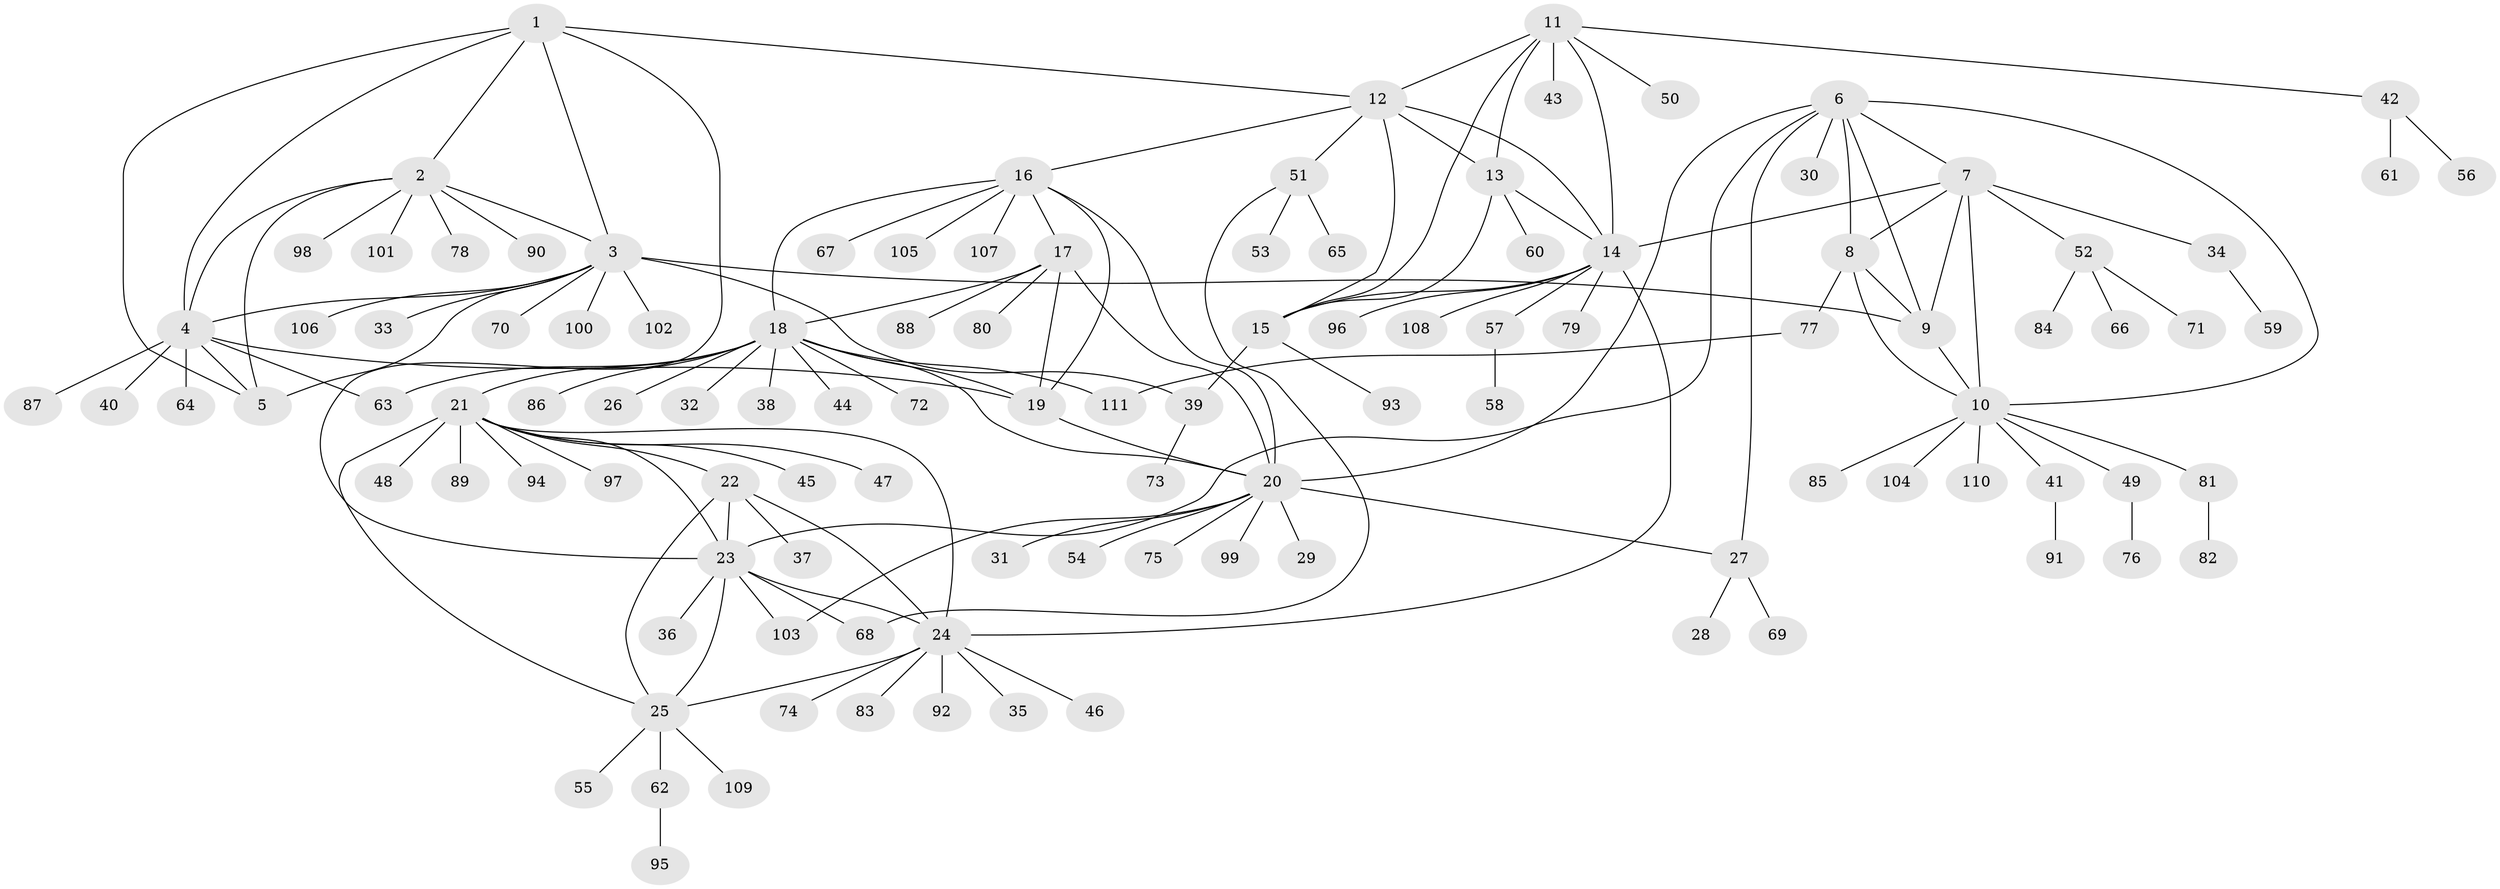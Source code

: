 // Generated by graph-tools (version 1.1) at 2025/11/02/27/25 16:11:37]
// undirected, 111 vertices, 152 edges
graph export_dot {
graph [start="1"]
  node [color=gray90,style=filled];
  1;
  2;
  3;
  4;
  5;
  6;
  7;
  8;
  9;
  10;
  11;
  12;
  13;
  14;
  15;
  16;
  17;
  18;
  19;
  20;
  21;
  22;
  23;
  24;
  25;
  26;
  27;
  28;
  29;
  30;
  31;
  32;
  33;
  34;
  35;
  36;
  37;
  38;
  39;
  40;
  41;
  42;
  43;
  44;
  45;
  46;
  47;
  48;
  49;
  50;
  51;
  52;
  53;
  54;
  55;
  56;
  57;
  58;
  59;
  60;
  61;
  62;
  63;
  64;
  65;
  66;
  67;
  68;
  69;
  70;
  71;
  72;
  73;
  74;
  75;
  76;
  77;
  78;
  79;
  80;
  81;
  82;
  83;
  84;
  85;
  86;
  87;
  88;
  89;
  90;
  91;
  92;
  93;
  94;
  95;
  96;
  97;
  98;
  99;
  100;
  101;
  102;
  103;
  104;
  105;
  106;
  107;
  108;
  109;
  110;
  111;
  1 -- 2;
  1 -- 3;
  1 -- 4;
  1 -- 5;
  1 -- 12;
  1 -- 23;
  2 -- 3;
  2 -- 4;
  2 -- 5;
  2 -- 78;
  2 -- 90;
  2 -- 98;
  2 -- 101;
  3 -- 4;
  3 -- 5;
  3 -- 9;
  3 -- 33;
  3 -- 39;
  3 -- 70;
  3 -- 100;
  3 -- 102;
  3 -- 106;
  4 -- 5;
  4 -- 19;
  4 -- 40;
  4 -- 63;
  4 -- 64;
  4 -- 87;
  6 -- 7;
  6 -- 8;
  6 -- 9;
  6 -- 10;
  6 -- 20;
  6 -- 23;
  6 -- 27;
  6 -- 30;
  7 -- 8;
  7 -- 9;
  7 -- 10;
  7 -- 14;
  7 -- 34;
  7 -- 52;
  8 -- 9;
  8 -- 10;
  8 -- 77;
  9 -- 10;
  10 -- 41;
  10 -- 49;
  10 -- 81;
  10 -- 85;
  10 -- 104;
  10 -- 110;
  11 -- 12;
  11 -- 13;
  11 -- 14;
  11 -- 15;
  11 -- 42;
  11 -- 43;
  11 -- 50;
  12 -- 13;
  12 -- 14;
  12 -- 15;
  12 -- 16;
  12 -- 51;
  13 -- 14;
  13 -- 15;
  13 -- 60;
  14 -- 15;
  14 -- 24;
  14 -- 57;
  14 -- 79;
  14 -- 96;
  14 -- 108;
  15 -- 39;
  15 -- 93;
  16 -- 17;
  16 -- 18;
  16 -- 19;
  16 -- 20;
  16 -- 67;
  16 -- 105;
  16 -- 107;
  17 -- 18;
  17 -- 19;
  17 -- 20;
  17 -- 80;
  17 -- 88;
  18 -- 19;
  18 -- 20;
  18 -- 21;
  18 -- 26;
  18 -- 32;
  18 -- 38;
  18 -- 44;
  18 -- 63;
  18 -- 72;
  18 -- 86;
  18 -- 111;
  19 -- 20;
  20 -- 27;
  20 -- 29;
  20 -- 31;
  20 -- 54;
  20 -- 75;
  20 -- 99;
  20 -- 103;
  21 -- 22;
  21 -- 23;
  21 -- 24;
  21 -- 25;
  21 -- 45;
  21 -- 47;
  21 -- 48;
  21 -- 89;
  21 -- 94;
  21 -- 97;
  22 -- 23;
  22 -- 24;
  22 -- 25;
  22 -- 37;
  23 -- 24;
  23 -- 25;
  23 -- 36;
  23 -- 68;
  23 -- 103;
  24 -- 25;
  24 -- 35;
  24 -- 46;
  24 -- 74;
  24 -- 83;
  24 -- 92;
  25 -- 55;
  25 -- 62;
  25 -- 109;
  27 -- 28;
  27 -- 69;
  34 -- 59;
  39 -- 73;
  41 -- 91;
  42 -- 56;
  42 -- 61;
  49 -- 76;
  51 -- 53;
  51 -- 65;
  51 -- 68;
  52 -- 66;
  52 -- 71;
  52 -- 84;
  57 -- 58;
  62 -- 95;
  77 -- 111;
  81 -- 82;
}
